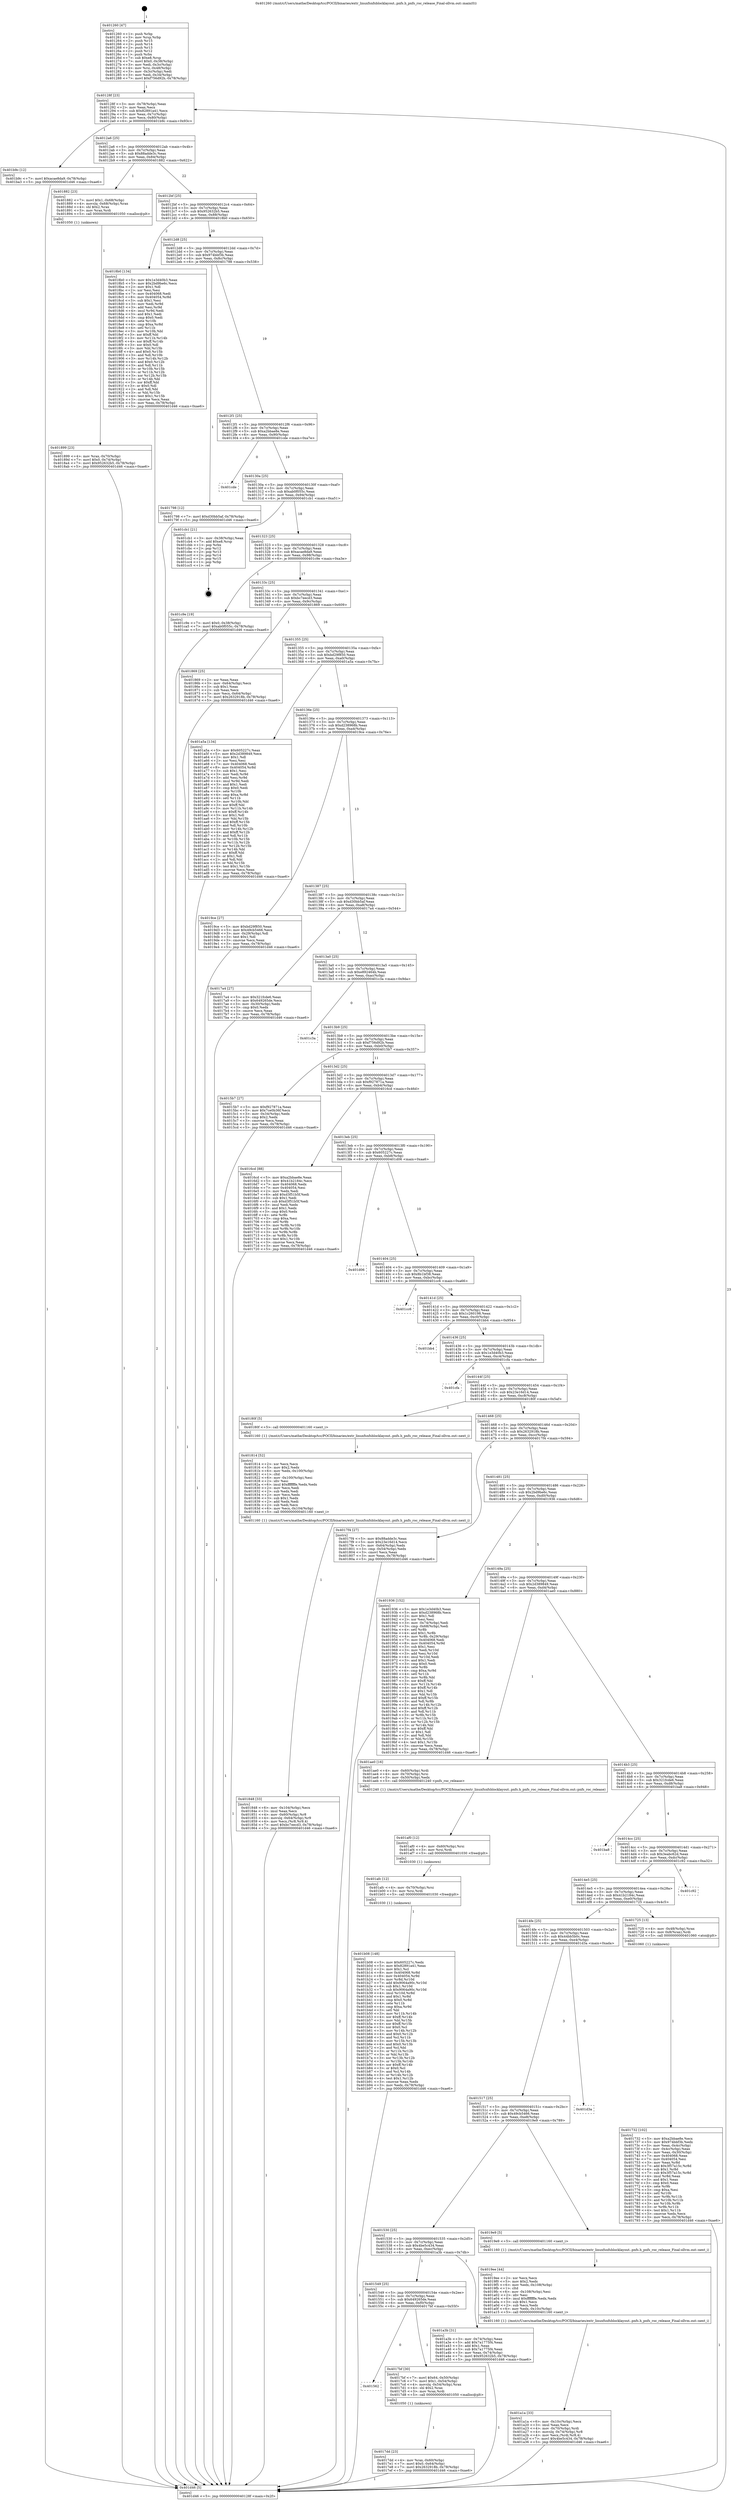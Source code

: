 digraph "0x401260" {
  label = "0x401260 (/mnt/c/Users/mathe/Desktop/tcc/POCII/binaries/extr_linuxfsnfsblocklayout..pnfs.h_pnfs_roc_release_Final-ollvm.out::main(0))"
  labelloc = "t"
  node[shape=record]

  Entry [label="",width=0.3,height=0.3,shape=circle,fillcolor=black,style=filled]
  "0x40128f" [label="{
     0x40128f [23]\l
     | [instrs]\l
     &nbsp;&nbsp;0x40128f \<+3\>: mov -0x78(%rbp),%eax\l
     &nbsp;&nbsp;0x401292 \<+2\>: mov %eax,%ecx\l
     &nbsp;&nbsp;0x401294 \<+6\>: sub $0x82891a41,%ecx\l
     &nbsp;&nbsp;0x40129a \<+3\>: mov %eax,-0x7c(%rbp)\l
     &nbsp;&nbsp;0x40129d \<+3\>: mov %ecx,-0x80(%rbp)\l
     &nbsp;&nbsp;0x4012a0 \<+6\>: je 0000000000401b9c \<main+0x93c\>\l
  }"]
  "0x401b9c" [label="{
     0x401b9c [12]\l
     | [instrs]\l
     &nbsp;&nbsp;0x401b9c \<+7\>: movl $0xacae8da9,-0x78(%rbp)\l
     &nbsp;&nbsp;0x401ba3 \<+5\>: jmp 0000000000401d46 \<main+0xae6\>\l
  }"]
  "0x4012a6" [label="{
     0x4012a6 [25]\l
     | [instrs]\l
     &nbsp;&nbsp;0x4012a6 \<+5\>: jmp 00000000004012ab \<main+0x4b\>\l
     &nbsp;&nbsp;0x4012ab \<+3\>: mov -0x7c(%rbp),%eax\l
     &nbsp;&nbsp;0x4012ae \<+5\>: sub $0x88adde3c,%eax\l
     &nbsp;&nbsp;0x4012b3 \<+6\>: mov %eax,-0x84(%rbp)\l
     &nbsp;&nbsp;0x4012b9 \<+6\>: je 0000000000401882 \<main+0x622\>\l
  }"]
  Exit [label="",width=0.3,height=0.3,shape=circle,fillcolor=black,style=filled,peripheries=2]
  "0x401882" [label="{
     0x401882 [23]\l
     | [instrs]\l
     &nbsp;&nbsp;0x401882 \<+7\>: movl $0x1,-0x68(%rbp)\l
     &nbsp;&nbsp;0x401889 \<+4\>: movslq -0x68(%rbp),%rax\l
     &nbsp;&nbsp;0x40188d \<+4\>: shl $0x2,%rax\l
     &nbsp;&nbsp;0x401891 \<+3\>: mov %rax,%rdi\l
     &nbsp;&nbsp;0x401894 \<+5\>: call 0000000000401050 \<malloc@plt\>\l
     | [calls]\l
     &nbsp;&nbsp;0x401050 \{1\} (unknown)\l
  }"]
  "0x4012bf" [label="{
     0x4012bf [25]\l
     | [instrs]\l
     &nbsp;&nbsp;0x4012bf \<+5\>: jmp 00000000004012c4 \<main+0x64\>\l
     &nbsp;&nbsp;0x4012c4 \<+3\>: mov -0x7c(%rbp),%eax\l
     &nbsp;&nbsp;0x4012c7 \<+5\>: sub $0x952632b5,%eax\l
     &nbsp;&nbsp;0x4012cc \<+6\>: mov %eax,-0x88(%rbp)\l
     &nbsp;&nbsp;0x4012d2 \<+6\>: je 00000000004018b0 \<main+0x650\>\l
  }"]
  "0x401b08" [label="{
     0x401b08 [148]\l
     | [instrs]\l
     &nbsp;&nbsp;0x401b08 \<+5\>: mov $0x605227c,%edx\l
     &nbsp;&nbsp;0x401b0d \<+5\>: mov $0x82891a41,%eax\l
     &nbsp;&nbsp;0x401b12 \<+2\>: mov $0x1,%cl\l
     &nbsp;&nbsp;0x401b14 \<+8\>: mov 0x404068,%r8d\l
     &nbsp;&nbsp;0x401b1c \<+8\>: mov 0x404054,%r9d\l
     &nbsp;&nbsp;0x401b24 \<+3\>: mov %r8d,%r10d\l
     &nbsp;&nbsp;0x401b27 \<+7\>: add $0x9064a90c,%r10d\l
     &nbsp;&nbsp;0x401b2e \<+4\>: sub $0x1,%r10d\l
     &nbsp;&nbsp;0x401b32 \<+7\>: sub $0x9064a90c,%r10d\l
     &nbsp;&nbsp;0x401b39 \<+4\>: imul %r10d,%r8d\l
     &nbsp;&nbsp;0x401b3d \<+4\>: and $0x1,%r8d\l
     &nbsp;&nbsp;0x401b41 \<+4\>: cmp $0x0,%r8d\l
     &nbsp;&nbsp;0x401b45 \<+4\>: sete %r11b\l
     &nbsp;&nbsp;0x401b49 \<+4\>: cmp $0xa,%r9d\l
     &nbsp;&nbsp;0x401b4d \<+3\>: setl %bl\l
     &nbsp;&nbsp;0x401b50 \<+3\>: mov %r11b,%r14b\l
     &nbsp;&nbsp;0x401b53 \<+4\>: xor $0xff,%r14b\l
     &nbsp;&nbsp;0x401b57 \<+3\>: mov %bl,%r15b\l
     &nbsp;&nbsp;0x401b5a \<+4\>: xor $0xff,%r15b\l
     &nbsp;&nbsp;0x401b5e \<+3\>: xor $0x0,%cl\l
     &nbsp;&nbsp;0x401b61 \<+3\>: mov %r14b,%r12b\l
     &nbsp;&nbsp;0x401b64 \<+4\>: and $0x0,%r12b\l
     &nbsp;&nbsp;0x401b68 \<+3\>: and %cl,%r11b\l
     &nbsp;&nbsp;0x401b6b \<+3\>: mov %r15b,%r13b\l
     &nbsp;&nbsp;0x401b6e \<+4\>: and $0x0,%r13b\l
     &nbsp;&nbsp;0x401b72 \<+2\>: and %cl,%bl\l
     &nbsp;&nbsp;0x401b74 \<+3\>: or %r11b,%r12b\l
     &nbsp;&nbsp;0x401b77 \<+3\>: or %bl,%r13b\l
     &nbsp;&nbsp;0x401b7a \<+3\>: xor %r13b,%r12b\l
     &nbsp;&nbsp;0x401b7d \<+3\>: or %r15b,%r14b\l
     &nbsp;&nbsp;0x401b80 \<+4\>: xor $0xff,%r14b\l
     &nbsp;&nbsp;0x401b84 \<+3\>: or $0x0,%cl\l
     &nbsp;&nbsp;0x401b87 \<+3\>: and %cl,%r14b\l
     &nbsp;&nbsp;0x401b8a \<+3\>: or %r14b,%r12b\l
     &nbsp;&nbsp;0x401b8d \<+4\>: test $0x1,%r12b\l
     &nbsp;&nbsp;0x401b91 \<+3\>: cmovne %eax,%edx\l
     &nbsp;&nbsp;0x401b94 \<+3\>: mov %edx,-0x78(%rbp)\l
     &nbsp;&nbsp;0x401b97 \<+5\>: jmp 0000000000401d46 \<main+0xae6\>\l
  }"]
  "0x4018b0" [label="{
     0x4018b0 [134]\l
     | [instrs]\l
     &nbsp;&nbsp;0x4018b0 \<+5\>: mov $0x1e3d40b3,%eax\l
     &nbsp;&nbsp;0x4018b5 \<+5\>: mov $0x2bd9be6c,%ecx\l
     &nbsp;&nbsp;0x4018ba \<+2\>: mov $0x1,%dl\l
     &nbsp;&nbsp;0x4018bc \<+2\>: xor %esi,%esi\l
     &nbsp;&nbsp;0x4018be \<+7\>: mov 0x404068,%edi\l
     &nbsp;&nbsp;0x4018c5 \<+8\>: mov 0x404054,%r8d\l
     &nbsp;&nbsp;0x4018cd \<+3\>: sub $0x1,%esi\l
     &nbsp;&nbsp;0x4018d0 \<+3\>: mov %edi,%r9d\l
     &nbsp;&nbsp;0x4018d3 \<+3\>: add %esi,%r9d\l
     &nbsp;&nbsp;0x4018d6 \<+4\>: imul %r9d,%edi\l
     &nbsp;&nbsp;0x4018da \<+3\>: and $0x1,%edi\l
     &nbsp;&nbsp;0x4018dd \<+3\>: cmp $0x0,%edi\l
     &nbsp;&nbsp;0x4018e0 \<+4\>: sete %r10b\l
     &nbsp;&nbsp;0x4018e4 \<+4\>: cmp $0xa,%r8d\l
     &nbsp;&nbsp;0x4018e8 \<+4\>: setl %r11b\l
     &nbsp;&nbsp;0x4018ec \<+3\>: mov %r10b,%bl\l
     &nbsp;&nbsp;0x4018ef \<+3\>: xor $0xff,%bl\l
     &nbsp;&nbsp;0x4018f2 \<+3\>: mov %r11b,%r14b\l
     &nbsp;&nbsp;0x4018f5 \<+4\>: xor $0xff,%r14b\l
     &nbsp;&nbsp;0x4018f9 \<+3\>: xor $0x0,%dl\l
     &nbsp;&nbsp;0x4018fc \<+3\>: mov %bl,%r15b\l
     &nbsp;&nbsp;0x4018ff \<+4\>: and $0x0,%r15b\l
     &nbsp;&nbsp;0x401903 \<+3\>: and %dl,%r10b\l
     &nbsp;&nbsp;0x401906 \<+3\>: mov %r14b,%r12b\l
     &nbsp;&nbsp;0x401909 \<+4\>: and $0x0,%r12b\l
     &nbsp;&nbsp;0x40190d \<+3\>: and %dl,%r11b\l
     &nbsp;&nbsp;0x401910 \<+3\>: or %r10b,%r15b\l
     &nbsp;&nbsp;0x401913 \<+3\>: or %r11b,%r12b\l
     &nbsp;&nbsp;0x401916 \<+3\>: xor %r12b,%r15b\l
     &nbsp;&nbsp;0x401919 \<+3\>: or %r14b,%bl\l
     &nbsp;&nbsp;0x40191c \<+3\>: xor $0xff,%bl\l
     &nbsp;&nbsp;0x40191f \<+3\>: or $0x0,%dl\l
     &nbsp;&nbsp;0x401922 \<+2\>: and %dl,%bl\l
     &nbsp;&nbsp;0x401924 \<+3\>: or %bl,%r15b\l
     &nbsp;&nbsp;0x401927 \<+4\>: test $0x1,%r15b\l
     &nbsp;&nbsp;0x40192b \<+3\>: cmovne %ecx,%eax\l
     &nbsp;&nbsp;0x40192e \<+3\>: mov %eax,-0x78(%rbp)\l
     &nbsp;&nbsp;0x401931 \<+5\>: jmp 0000000000401d46 \<main+0xae6\>\l
  }"]
  "0x4012d8" [label="{
     0x4012d8 [25]\l
     | [instrs]\l
     &nbsp;&nbsp;0x4012d8 \<+5\>: jmp 00000000004012dd \<main+0x7d\>\l
     &nbsp;&nbsp;0x4012dd \<+3\>: mov -0x7c(%rbp),%eax\l
     &nbsp;&nbsp;0x4012e0 \<+5\>: sub $0x974bbf3b,%eax\l
     &nbsp;&nbsp;0x4012e5 \<+6\>: mov %eax,-0x8c(%rbp)\l
     &nbsp;&nbsp;0x4012eb \<+6\>: je 0000000000401798 \<main+0x538\>\l
  }"]
  "0x401afc" [label="{
     0x401afc [12]\l
     | [instrs]\l
     &nbsp;&nbsp;0x401afc \<+4\>: mov -0x70(%rbp),%rsi\l
     &nbsp;&nbsp;0x401b00 \<+3\>: mov %rsi,%rdi\l
     &nbsp;&nbsp;0x401b03 \<+5\>: call 0000000000401030 \<free@plt\>\l
     | [calls]\l
     &nbsp;&nbsp;0x401030 \{1\} (unknown)\l
  }"]
  "0x401798" [label="{
     0x401798 [12]\l
     | [instrs]\l
     &nbsp;&nbsp;0x401798 \<+7\>: movl $0xd30bb5af,-0x78(%rbp)\l
     &nbsp;&nbsp;0x40179f \<+5\>: jmp 0000000000401d46 \<main+0xae6\>\l
  }"]
  "0x4012f1" [label="{
     0x4012f1 [25]\l
     | [instrs]\l
     &nbsp;&nbsp;0x4012f1 \<+5\>: jmp 00000000004012f6 \<main+0x96\>\l
     &nbsp;&nbsp;0x4012f6 \<+3\>: mov -0x7c(%rbp),%eax\l
     &nbsp;&nbsp;0x4012f9 \<+5\>: sub $0xa2bbae8e,%eax\l
     &nbsp;&nbsp;0x4012fe \<+6\>: mov %eax,-0x90(%rbp)\l
     &nbsp;&nbsp;0x401304 \<+6\>: je 0000000000401cde \<main+0xa7e\>\l
  }"]
  "0x401af0" [label="{
     0x401af0 [12]\l
     | [instrs]\l
     &nbsp;&nbsp;0x401af0 \<+4\>: mov -0x60(%rbp),%rsi\l
     &nbsp;&nbsp;0x401af4 \<+3\>: mov %rsi,%rdi\l
     &nbsp;&nbsp;0x401af7 \<+5\>: call 0000000000401030 \<free@plt\>\l
     | [calls]\l
     &nbsp;&nbsp;0x401030 \{1\} (unknown)\l
  }"]
  "0x401cde" [label="{
     0x401cde\l
  }", style=dashed]
  "0x40130a" [label="{
     0x40130a [25]\l
     | [instrs]\l
     &nbsp;&nbsp;0x40130a \<+5\>: jmp 000000000040130f \<main+0xaf\>\l
     &nbsp;&nbsp;0x40130f \<+3\>: mov -0x7c(%rbp),%eax\l
     &nbsp;&nbsp;0x401312 \<+5\>: sub $0xab0f055c,%eax\l
     &nbsp;&nbsp;0x401317 \<+6\>: mov %eax,-0x94(%rbp)\l
     &nbsp;&nbsp;0x40131d \<+6\>: je 0000000000401cb1 \<main+0xa51\>\l
  }"]
  "0x401a1a" [label="{
     0x401a1a [33]\l
     | [instrs]\l
     &nbsp;&nbsp;0x401a1a \<+6\>: mov -0x10c(%rbp),%ecx\l
     &nbsp;&nbsp;0x401a20 \<+3\>: imul %eax,%ecx\l
     &nbsp;&nbsp;0x401a23 \<+4\>: mov -0x70(%rbp),%rdi\l
     &nbsp;&nbsp;0x401a27 \<+4\>: movslq -0x74(%rbp),%r8\l
     &nbsp;&nbsp;0x401a2b \<+4\>: mov %ecx,(%rdi,%r8,4)\l
     &nbsp;&nbsp;0x401a2f \<+7\>: movl $0x4be5c434,-0x78(%rbp)\l
     &nbsp;&nbsp;0x401a36 \<+5\>: jmp 0000000000401d46 \<main+0xae6\>\l
  }"]
  "0x401cb1" [label="{
     0x401cb1 [21]\l
     | [instrs]\l
     &nbsp;&nbsp;0x401cb1 \<+3\>: mov -0x38(%rbp),%eax\l
     &nbsp;&nbsp;0x401cb4 \<+7\>: add $0xe8,%rsp\l
     &nbsp;&nbsp;0x401cbb \<+1\>: pop %rbx\l
     &nbsp;&nbsp;0x401cbc \<+2\>: pop %r12\l
     &nbsp;&nbsp;0x401cbe \<+2\>: pop %r13\l
     &nbsp;&nbsp;0x401cc0 \<+2\>: pop %r14\l
     &nbsp;&nbsp;0x401cc2 \<+2\>: pop %r15\l
     &nbsp;&nbsp;0x401cc4 \<+1\>: pop %rbp\l
     &nbsp;&nbsp;0x401cc5 \<+1\>: ret\l
  }"]
  "0x401323" [label="{
     0x401323 [25]\l
     | [instrs]\l
     &nbsp;&nbsp;0x401323 \<+5\>: jmp 0000000000401328 \<main+0xc8\>\l
     &nbsp;&nbsp;0x401328 \<+3\>: mov -0x7c(%rbp),%eax\l
     &nbsp;&nbsp;0x40132b \<+5\>: sub $0xacae8da9,%eax\l
     &nbsp;&nbsp;0x401330 \<+6\>: mov %eax,-0x98(%rbp)\l
     &nbsp;&nbsp;0x401336 \<+6\>: je 0000000000401c9e \<main+0xa3e\>\l
  }"]
  "0x4019ee" [label="{
     0x4019ee [44]\l
     | [instrs]\l
     &nbsp;&nbsp;0x4019ee \<+2\>: xor %ecx,%ecx\l
     &nbsp;&nbsp;0x4019f0 \<+5\>: mov $0x2,%edx\l
     &nbsp;&nbsp;0x4019f5 \<+6\>: mov %edx,-0x108(%rbp)\l
     &nbsp;&nbsp;0x4019fb \<+1\>: cltd\l
     &nbsp;&nbsp;0x4019fc \<+6\>: mov -0x108(%rbp),%esi\l
     &nbsp;&nbsp;0x401a02 \<+2\>: idiv %esi\l
     &nbsp;&nbsp;0x401a04 \<+6\>: imul $0xfffffffe,%edx,%edx\l
     &nbsp;&nbsp;0x401a0a \<+3\>: sub $0x1,%ecx\l
     &nbsp;&nbsp;0x401a0d \<+2\>: sub %ecx,%edx\l
     &nbsp;&nbsp;0x401a0f \<+6\>: mov %edx,-0x10c(%rbp)\l
     &nbsp;&nbsp;0x401a15 \<+5\>: call 0000000000401160 \<next_i\>\l
     | [calls]\l
     &nbsp;&nbsp;0x401160 \{1\} (/mnt/c/Users/mathe/Desktop/tcc/POCII/binaries/extr_linuxfsnfsblocklayout..pnfs.h_pnfs_roc_release_Final-ollvm.out::next_i)\l
  }"]
  "0x401c9e" [label="{
     0x401c9e [19]\l
     | [instrs]\l
     &nbsp;&nbsp;0x401c9e \<+7\>: movl $0x0,-0x38(%rbp)\l
     &nbsp;&nbsp;0x401ca5 \<+7\>: movl $0xab0f055c,-0x78(%rbp)\l
     &nbsp;&nbsp;0x401cac \<+5\>: jmp 0000000000401d46 \<main+0xae6\>\l
  }"]
  "0x40133c" [label="{
     0x40133c [25]\l
     | [instrs]\l
     &nbsp;&nbsp;0x40133c \<+5\>: jmp 0000000000401341 \<main+0xe1\>\l
     &nbsp;&nbsp;0x401341 \<+3\>: mov -0x7c(%rbp),%eax\l
     &nbsp;&nbsp;0x401344 \<+5\>: sub $0xbc7eecd3,%eax\l
     &nbsp;&nbsp;0x401349 \<+6\>: mov %eax,-0x9c(%rbp)\l
     &nbsp;&nbsp;0x40134f \<+6\>: je 0000000000401869 \<main+0x609\>\l
  }"]
  "0x401899" [label="{
     0x401899 [23]\l
     | [instrs]\l
     &nbsp;&nbsp;0x401899 \<+4\>: mov %rax,-0x70(%rbp)\l
     &nbsp;&nbsp;0x40189d \<+7\>: movl $0x0,-0x74(%rbp)\l
     &nbsp;&nbsp;0x4018a4 \<+7\>: movl $0x952632b5,-0x78(%rbp)\l
     &nbsp;&nbsp;0x4018ab \<+5\>: jmp 0000000000401d46 \<main+0xae6\>\l
  }"]
  "0x401869" [label="{
     0x401869 [25]\l
     | [instrs]\l
     &nbsp;&nbsp;0x401869 \<+2\>: xor %eax,%eax\l
     &nbsp;&nbsp;0x40186b \<+3\>: mov -0x64(%rbp),%ecx\l
     &nbsp;&nbsp;0x40186e \<+3\>: sub $0x1,%eax\l
     &nbsp;&nbsp;0x401871 \<+2\>: sub %eax,%ecx\l
     &nbsp;&nbsp;0x401873 \<+3\>: mov %ecx,-0x64(%rbp)\l
     &nbsp;&nbsp;0x401876 \<+7\>: movl $0x2632918b,-0x78(%rbp)\l
     &nbsp;&nbsp;0x40187d \<+5\>: jmp 0000000000401d46 \<main+0xae6\>\l
  }"]
  "0x401355" [label="{
     0x401355 [25]\l
     | [instrs]\l
     &nbsp;&nbsp;0x401355 \<+5\>: jmp 000000000040135a \<main+0xfa\>\l
     &nbsp;&nbsp;0x40135a \<+3\>: mov -0x7c(%rbp),%eax\l
     &nbsp;&nbsp;0x40135d \<+5\>: sub $0xbd29f850,%eax\l
     &nbsp;&nbsp;0x401362 \<+6\>: mov %eax,-0xa0(%rbp)\l
     &nbsp;&nbsp;0x401368 \<+6\>: je 0000000000401a5a \<main+0x7fa\>\l
  }"]
  "0x401848" [label="{
     0x401848 [33]\l
     | [instrs]\l
     &nbsp;&nbsp;0x401848 \<+6\>: mov -0x104(%rbp),%ecx\l
     &nbsp;&nbsp;0x40184e \<+3\>: imul %eax,%ecx\l
     &nbsp;&nbsp;0x401851 \<+4\>: mov -0x60(%rbp),%r8\l
     &nbsp;&nbsp;0x401855 \<+4\>: movslq -0x64(%rbp),%r9\l
     &nbsp;&nbsp;0x401859 \<+4\>: mov %ecx,(%r8,%r9,4)\l
     &nbsp;&nbsp;0x40185d \<+7\>: movl $0xbc7eecd3,-0x78(%rbp)\l
     &nbsp;&nbsp;0x401864 \<+5\>: jmp 0000000000401d46 \<main+0xae6\>\l
  }"]
  "0x401a5a" [label="{
     0x401a5a [134]\l
     | [instrs]\l
     &nbsp;&nbsp;0x401a5a \<+5\>: mov $0x605227c,%eax\l
     &nbsp;&nbsp;0x401a5f \<+5\>: mov $0x2d389849,%ecx\l
     &nbsp;&nbsp;0x401a64 \<+2\>: mov $0x1,%dl\l
     &nbsp;&nbsp;0x401a66 \<+2\>: xor %esi,%esi\l
     &nbsp;&nbsp;0x401a68 \<+7\>: mov 0x404068,%edi\l
     &nbsp;&nbsp;0x401a6f \<+8\>: mov 0x404054,%r8d\l
     &nbsp;&nbsp;0x401a77 \<+3\>: sub $0x1,%esi\l
     &nbsp;&nbsp;0x401a7a \<+3\>: mov %edi,%r9d\l
     &nbsp;&nbsp;0x401a7d \<+3\>: add %esi,%r9d\l
     &nbsp;&nbsp;0x401a80 \<+4\>: imul %r9d,%edi\l
     &nbsp;&nbsp;0x401a84 \<+3\>: and $0x1,%edi\l
     &nbsp;&nbsp;0x401a87 \<+3\>: cmp $0x0,%edi\l
     &nbsp;&nbsp;0x401a8a \<+4\>: sete %r10b\l
     &nbsp;&nbsp;0x401a8e \<+4\>: cmp $0xa,%r8d\l
     &nbsp;&nbsp;0x401a92 \<+4\>: setl %r11b\l
     &nbsp;&nbsp;0x401a96 \<+3\>: mov %r10b,%bl\l
     &nbsp;&nbsp;0x401a99 \<+3\>: xor $0xff,%bl\l
     &nbsp;&nbsp;0x401a9c \<+3\>: mov %r11b,%r14b\l
     &nbsp;&nbsp;0x401a9f \<+4\>: xor $0xff,%r14b\l
     &nbsp;&nbsp;0x401aa3 \<+3\>: xor $0x1,%dl\l
     &nbsp;&nbsp;0x401aa6 \<+3\>: mov %bl,%r15b\l
     &nbsp;&nbsp;0x401aa9 \<+4\>: and $0xff,%r15b\l
     &nbsp;&nbsp;0x401aad \<+3\>: and %dl,%r10b\l
     &nbsp;&nbsp;0x401ab0 \<+3\>: mov %r14b,%r12b\l
     &nbsp;&nbsp;0x401ab3 \<+4\>: and $0xff,%r12b\l
     &nbsp;&nbsp;0x401ab7 \<+3\>: and %dl,%r11b\l
     &nbsp;&nbsp;0x401aba \<+3\>: or %r10b,%r15b\l
     &nbsp;&nbsp;0x401abd \<+3\>: or %r11b,%r12b\l
     &nbsp;&nbsp;0x401ac0 \<+3\>: xor %r12b,%r15b\l
     &nbsp;&nbsp;0x401ac3 \<+3\>: or %r14b,%bl\l
     &nbsp;&nbsp;0x401ac6 \<+3\>: xor $0xff,%bl\l
     &nbsp;&nbsp;0x401ac9 \<+3\>: or $0x1,%dl\l
     &nbsp;&nbsp;0x401acc \<+2\>: and %dl,%bl\l
     &nbsp;&nbsp;0x401ace \<+3\>: or %bl,%r15b\l
     &nbsp;&nbsp;0x401ad1 \<+4\>: test $0x1,%r15b\l
     &nbsp;&nbsp;0x401ad5 \<+3\>: cmovne %ecx,%eax\l
     &nbsp;&nbsp;0x401ad8 \<+3\>: mov %eax,-0x78(%rbp)\l
     &nbsp;&nbsp;0x401adb \<+5\>: jmp 0000000000401d46 \<main+0xae6\>\l
  }"]
  "0x40136e" [label="{
     0x40136e [25]\l
     | [instrs]\l
     &nbsp;&nbsp;0x40136e \<+5\>: jmp 0000000000401373 \<main+0x113\>\l
     &nbsp;&nbsp;0x401373 \<+3\>: mov -0x7c(%rbp),%eax\l
     &nbsp;&nbsp;0x401376 \<+5\>: sub $0xd238968b,%eax\l
     &nbsp;&nbsp;0x40137b \<+6\>: mov %eax,-0xa4(%rbp)\l
     &nbsp;&nbsp;0x401381 \<+6\>: je 00000000004019ce \<main+0x76e\>\l
  }"]
  "0x401814" [label="{
     0x401814 [52]\l
     | [instrs]\l
     &nbsp;&nbsp;0x401814 \<+2\>: xor %ecx,%ecx\l
     &nbsp;&nbsp;0x401816 \<+5\>: mov $0x2,%edx\l
     &nbsp;&nbsp;0x40181b \<+6\>: mov %edx,-0x100(%rbp)\l
     &nbsp;&nbsp;0x401821 \<+1\>: cltd\l
     &nbsp;&nbsp;0x401822 \<+6\>: mov -0x100(%rbp),%esi\l
     &nbsp;&nbsp;0x401828 \<+2\>: idiv %esi\l
     &nbsp;&nbsp;0x40182a \<+6\>: imul $0xfffffffe,%edx,%edx\l
     &nbsp;&nbsp;0x401830 \<+2\>: mov %ecx,%edi\l
     &nbsp;&nbsp;0x401832 \<+2\>: sub %edx,%edi\l
     &nbsp;&nbsp;0x401834 \<+2\>: mov %ecx,%edx\l
     &nbsp;&nbsp;0x401836 \<+3\>: sub $0x1,%edx\l
     &nbsp;&nbsp;0x401839 \<+2\>: add %edx,%edi\l
     &nbsp;&nbsp;0x40183b \<+2\>: sub %edi,%ecx\l
     &nbsp;&nbsp;0x40183d \<+6\>: mov %ecx,-0x104(%rbp)\l
     &nbsp;&nbsp;0x401843 \<+5\>: call 0000000000401160 \<next_i\>\l
     | [calls]\l
     &nbsp;&nbsp;0x401160 \{1\} (/mnt/c/Users/mathe/Desktop/tcc/POCII/binaries/extr_linuxfsnfsblocklayout..pnfs.h_pnfs_roc_release_Final-ollvm.out::next_i)\l
  }"]
  "0x4019ce" [label="{
     0x4019ce [27]\l
     | [instrs]\l
     &nbsp;&nbsp;0x4019ce \<+5\>: mov $0xbd29f850,%eax\l
     &nbsp;&nbsp;0x4019d3 \<+5\>: mov $0x49cb5466,%ecx\l
     &nbsp;&nbsp;0x4019d8 \<+3\>: mov -0x29(%rbp),%dl\l
     &nbsp;&nbsp;0x4019db \<+3\>: test $0x1,%dl\l
     &nbsp;&nbsp;0x4019de \<+3\>: cmovne %ecx,%eax\l
     &nbsp;&nbsp;0x4019e1 \<+3\>: mov %eax,-0x78(%rbp)\l
     &nbsp;&nbsp;0x4019e4 \<+5\>: jmp 0000000000401d46 \<main+0xae6\>\l
  }"]
  "0x401387" [label="{
     0x401387 [25]\l
     | [instrs]\l
     &nbsp;&nbsp;0x401387 \<+5\>: jmp 000000000040138c \<main+0x12c\>\l
     &nbsp;&nbsp;0x40138c \<+3\>: mov -0x7c(%rbp),%eax\l
     &nbsp;&nbsp;0x40138f \<+5\>: sub $0xd30bb5af,%eax\l
     &nbsp;&nbsp;0x401394 \<+6\>: mov %eax,-0xa8(%rbp)\l
     &nbsp;&nbsp;0x40139a \<+6\>: je 00000000004017a4 \<main+0x544\>\l
  }"]
  "0x4017dd" [label="{
     0x4017dd [23]\l
     | [instrs]\l
     &nbsp;&nbsp;0x4017dd \<+4\>: mov %rax,-0x60(%rbp)\l
     &nbsp;&nbsp;0x4017e1 \<+7\>: movl $0x0,-0x64(%rbp)\l
     &nbsp;&nbsp;0x4017e8 \<+7\>: movl $0x2632918b,-0x78(%rbp)\l
     &nbsp;&nbsp;0x4017ef \<+5\>: jmp 0000000000401d46 \<main+0xae6\>\l
  }"]
  "0x4017a4" [label="{
     0x4017a4 [27]\l
     | [instrs]\l
     &nbsp;&nbsp;0x4017a4 \<+5\>: mov $0x321fcde6,%eax\l
     &nbsp;&nbsp;0x4017a9 \<+5\>: mov $0x649265de,%ecx\l
     &nbsp;&nbsp;0x4017ae \<+3\>: mov -0x30(%rbp),%edx\l
     &nbsp;&nbsp;0x4017b1 \<+3\>: cmp $0x0,%edx\l
     &nbsp;&nbsp;0x4017b4 \<+3\>: cmove %ecx,%eax\l
     &nbsp;&nbsp;0x4017b7 \<+3\>: mov %eax,-0x78(%rbp)\l
     &nbsp;&nbsp;0x4017ba \<+5\>: jmp 0000000000401d46 \<main+0xae6\>\l
  }"]
  "0x4013a0" [label="{
     0x4013a0 [25]\l
     | [instrs]\l
     &nbsp;&nbsp;0x4013a0 \<+5\>: jmp 00000000004013a5 \<main+0x145\>\l
     &nbsp;&nbsp;0x4013a5 \<+3\>: mov -0x7c(%rbp),%eax\l
     &nbsp;&nbsp;0x4013a8 \<+5\>: sub $0xe892464b,%eax\l
     &nbsp;&nbsp;0x4013ad \<+6\>: mov %eax,-0xac(%rbp)\l
     &nbsp;&nbsp;0x4013b3 \<+6\>: je 0000000000401c3a \<main+0x9da\>\l
  }"]
  "0x401562" [label="{
     0x401562\l
  }", style=dashed]
  "0x401c3a" [label="{
     0x401c3a\l
  }", style=dashed]
  "0x4013b9" [label="{
     0x4013b9 [25]\l
     | [instrs]\l
     &nbsp;&nbsp;0x4013b9 \<+5\>: jmp 00000000004013be \<main+0x15e\>\l
     &nbsp;&nbsp;0x4013be \<+3\>: mov -0x7c(%rbp),%eax\l
     &nbsp;&nbsp;0x4013c1 \<+5\>: sub $0xf756d92b,%eax\l
     &nbsp;&nbsp;0x4013c6 \<+6\>: mov %eax,-0xb0(%rbp)\l
     &nbsp;&nbsp;0x4013cc \<+6\>: je 00000000004015b7 \<main+0x357\>\l
  }"]
  "0x4017bf" [label="{
     0x4017bf [30]\l
     | [instrs]\l
     &nbsp;&nbsp;0x4017bf \<+7\>: movl $0x64,-0x50(%rbp)\l
     &nbsp;&nbsp;0x4017c6 \<+7\>: movl $0x1,-0x54(%rbp)\l
     &nbsp;&nbsp;0x4017cd \<+4\>: movslq -0x54(%rbp),%rax\l
     &nbsp;&nbsp;0x4017d1 \<+4\>: shl $0x2,%rax\l
     &nbsp;&nbsp;0x4017d5 \<+3\>: mov %rax,%rdi\l
     &nbsp;&nbsp;0x4017d8 \<+5\>: call 0000000000401050 \<malloc@plt\>\l
     | [calls]\l
     &nbsp;&nbsp;0x401050 \{1\} (unknown)\l
  }"]
  "0x4015b7" [label="{
     0x4015b7 [27]\l
     | [instrs]\l
     &nbsp;&nbsp;0x4015b7 \<+5\>: mov $0xf927871a,%eax\l
     &nbsp;&nbsp;0x4015bc \<+5\>: mov $0x7ce0b36f,%ecx\l
     &nbsp;&nbsp;0x4015c1 \<+3\>: mov -0x34(%rbp),%edx\l
     &nbsp;&nbsp;0x4015c4 \<+3\>: cmp $0x2,%edx\l
     &nbsp;&nbsp;0x4015c7 \<+3\>: cmovne %ecx,%eax\l
     &nbsp;&nbsp;0x4015ca \<+3\>: mov %eax,-0x78(%rbp)\l
     &nbsp;&nbsp;0x4015cd \<+5\>: jmp 0000000000401d46 \<main+0xae6\>\l
  }"]
  "0x4013d2" [label="{
     0x4013d2 [25]\l
     | [instrs]\l
     &nbsp;&nbsp;0x4013d2 \<+5\>: jmp 00000000004013d7 \<main+0x177\>\l
     &nbsp;&nbsp;0x4013d7 \<+3\>: mov -0x7c(%rbp),%eax\l
     &nbsp;&nbsp;0x4013da \<+5\>: sub $0xf927871a,%eax\l
     &nbsp;&nbsp;0x4013df \<+6\>: mov %eax,-0xb4(%rbp)\l
     &nbsp;&nbsp;0x4013e5 \<+6\>: je 00000000004016cd \<main+0x46d\>\l
  }"]
  "0x401d46" [label="{
     0x401d46 [5]\l
     | [instrs]\l
     &nbsp;&nbsp;0x401d46 \<+5\>: jmp 000000000040128f \<main+0x2f\>\l
  }"]
  "0x401260" [label="{
     0x401260 [47]\l
     | [instrs]\l
     &nbsp;&nbsp;0x401260 \<+1\>: push %rbp\l
     &nbsp;&nbsp;0x401261 \<+3\>: mov %rsp,%rbp\l
     &nbsp;&nbsp;0x401264 \<+2\>: push %r15\l
     &nbsp;&nbsp;0x401266 \<+2\>: push %r14\l
     &nbsp;&nbsp;0x401268 \<+2\>: push %r13\l
     &nbsp;&nbsp;0x40126a \<+2\>: push %r12\l
     &nbsp;&nbsp;0x40126c \<+1\>: push %rbx\l
     &nbsp;&nbsp;0x40126d \<+7\>: sub $0xe8,%rsp\l
     &nbsp;&nbsp;0x401274 \<+7\>: movl $0x0,-0x38(%rbp)\l
     &nbsp;&nbsp;0x40127b \<+3\>: mov %edi,-0x3c(%rbp)\l
     &nbsp;&nbsp;0x40127e \<+4\>: mov %rsi,-0x48(%rbp)\l
     &nbsp;&nbsp;0x401282 \<+3\>: mov -0x3c(%rbp),%edi\l
     &nbsp;&nbsp;0x401285 \<+3\>: mov %edi,-0x34(%rbp)\l
     &nbsp;&nbsp;0x401288 \<+7\>: movl $0xf756d92b,-0x78(%rbp)\l
  }"]
  "0x401549" [label="{
     0x401549 [25]\l
     | [instrs]\l
     &nbsp;&nbsp;0x401549 \<+5\>: jmp 000000000040154e \<main+0x2ee\>\l
     &nbsp;&nbsp;0x40154e \<+3\>: mov -0x7c(%rbp),%eax\l
     &nbsp;&nbsp;0x401551 \<+5\>: sub $0x649265de,%eax\l
     &nbsp;&nbsp;0x401556 \<+6\>: mov %eax,-0xf0(%rbp)\l
     &nbsp;&nbsp;0x40155c \<+6\>: je 00000000004017bf \<main+0x55f\>\l
  }"]
  "0x4016cd" [label="{
     0x4016cd [88]\l
     | [instrs]\l
     &nbsp;&nbsp;0x4016cd \<+5\>: mov $0xa2bbae8e,%eax\l
     &nbsp;&nbsp;0x4016d2 \<+5\>: mov $0x41b2184c,%ecx\l
     &nbsp;&nbsp;0x4016d7 \<+7\>: mov 0x404068,%edx\l
     &nbsp;&nbsp;0x4016de \<+7\>: mov 0x404054,%esi\l
     &nbsp;&nbsp;0x4016e5 \<+2\>: mov %edx,%edi\l
     &nbsp;&nbsp;0x4016e7 \<+6\>: add $0xd3f51b5f,%edi\l
     &nbsp;&nbsp;0x4016ed \<+3\>: sub $0x1,%edi\l
     &nbsp;&nbsp;0x4016f0 \<+6\>: sub $0xd3f51b5f,%edi\l
     &nbsp;&nbsp;0x4016f6 \<+3\>: imul %edi,%edx\l
     &nbsp;&nbsp;0x4016f9 \<+3\>: and $0x1,%edx\l
     &nbsp;&nbsp;0x4016fc \<+3\>: cmp $0x0,%edx\l
     &nbsp;&nbsp;0x4016ff \<+4\>: sete %r8b\l
     &nbsp;&nbsp;0x401703 \<+3\>: cmp $0xa,%esi\l
     &nbsp;&nbsp;0x401706 \<+4\>: setl %r9b\l
     &nbsp;&nbsp;0x40170a \<+3\>: mov %r8b,%r10b\l
     &nbsp;&nbsp;0x40170d \<+3\>: and %r9b,%r10b\l
     &nbsp;&nbsp;0x401710 \<+3\>: xor %r9b,%r8b\l
     &nbsp;&nbsp;0x401713 \<+3\>: or %r8b,%r10b\l
     &nbsp;&nbsp;0x401716 \<+4\>: test $0x1,%r10b\l
     &nbsp;&nbsp;0x40171a \<+3\>: cmovne %ecx,%eax\l
     &nbsp;&nbsp;0x40171d \<+3\>: mov %eax,-0x78(%rbp)\l
     &nbsp;&nbsp;0x401720 \<+5\>: jmp 0000000000401d46 \<main+0xae6\>\l
  }"]
  "0x4013eb" [label="{
     0x4013eb [25]\l
     | [instrs]\l
     &nbsp;&nbsp;0x4013eb \<+5\>: jmp 00000000004013f0 \<main+0x190\>\l
     &nbsp;&nbsp;0x4013f0 \<+3\>: mov -0x7c(%rbp),%eax\l
     &nbsp;&nbsp;0x4013f3 \<+5\>: sub $0x605227c,%eax\l
     &nbsp;&nbsp;0x4013f8 \<+6\>: mov %eax,-0xb8(%rbp)\l
     &nbsp;&nbsp;0x4013fe \<+6\>: je 0000000000401d06 \<main+0xaa6\>\l
  }"]
  "0x401a3b" [label="{
     0x401a3b [31]\l
     | [instrs]\l
     &nbsp;&nbsp;0x401a3b \<+3\>: mov -0x74(%rbp),%eax\l
     &nbsp;&nbsp;0x401a3e \<+5\>: add $0x7a1775f4,%eax\l
     &nbsp;&nbsp;0x401a43 \<+3\>: add $0x1,%eax\l
     &nbsp;&nbsp;0x401a46 \<+5\>: sub $0x7a1775f4,%eax\l
     &nbsp;&nbsp;0x401a4b \<+3\>: mov %eax,-0x74(%rbp)\l
     &nbsp;&nbsp;0x401a4e \<+7\>: movl $0x952632b5,-0x78(%rbp)\l
     &nbsp;&nbsp;0x401a55 \<+5\>: jmp 0000000000401d46 \<main+0xae6\>\l
  }"]
  "0x401d06" [label="{
     0x401d06\l
  }", style=dashed]
  "0x401404" [label="{
     0x401404 [25]\l
     | [instrs]\l
     &nbsp;&nbsp;0x401404 \<+5\>: jmp 0000000000401409 \<main+0x1a9\>\l
     &nbsp;&nbsp;0x401409 \<+3\>: mov -0x7c(%rbp),%eax\l
     &nbsp;&nbsp;0x40140c \<+5\>: sub $0x8b1bf38,%eax\l
     &nbsp;&nbsp;0x401411 \<+6\>: mov %eax,-0xbc(%rbp)\l
     &nbsp;&nbsp;0x401417 \<+6\>: je 0000000000401cc6 \<main+0xa66\>\l
  }"]
  "0x401530" [label="{
     0x401530 [25]\l
     | [instrs]\l
     &nbsp;&nbsp;0x401530 \<+5\>: jmp 0000000000401535 \<main+0x2d5\>\l
     &nbsp;&nbsp;0x401535 \<+3\>: mov -0x7c(%rbp),%eax\l
     &nbsp;&nbsp;0x401538 \<+5\>: sub $0x4be5c434,%eax\l
     &nbsp;&nbsp;0x40153d \<+6\>: mov %eax,-0xec(%rbp)\l
     &nbsp;&nbsp;0x401543 \<+6\>: je 0000000000401a3b \<main+0x7db\>\l
  }"]
  "0x401cc6" [label="{
     0x401cc6\l
  }", style=dashed]
  "0x40141d" [label="{
     0x40141d [25]\l
     | [instrs]\l
     &nbsp;&nbsp;0x40141d \<+5\>: jmp 0000000000401422 \<main+0x1c2\>\l
     &nbsp;&nbsp;0x401422 \<+3\>: mov -0x7c(%rbp),%eax\l
     &nbsp;&nbsp;0x401425 \<+5\>: sub $0x1c260198,%eax\l
     &nbsp;&nbsp;0x40142a \<+6\>: mov %eax,-0xc0(%rbp)\l
     &nbsp;&nbsp;0x401430 \<+6\>: je 0000000000401bb4 \<main+0x954\>\l
  }"]
  "0x4019e9" [label="{
     0x4019e9 [5]\l
     | [instrs]\l
     &nbsp;&nbsp;0x4019e9 \<+5\>: call 0000000000401160 \<next_i\>\l
     | [calls]\l
     &nbsp;&nbsp;0x401160 \{1\} (/mnt/c/Users/mathe/Desktop/tcc/POCII/binaries/extr_linuxfsnfsblocklayout..pnfs.h_pnfs_roc_release_Final-ollvm.out::next_i)\l
  }"]
  "0x401bb4" [label="{
     0x401bb4\l
  }", style=dashed]
  "0x401436" [label="{
     0x401436 [25]\l
     | [instrs]\l
     &nbsp;&nbsp;0x401436 \<+5\>: jmp 000000000040143b \<main+0x1db\>\l
     &nbsp;&nbsp;0x40143b \<+3\>: mov -0x7c(%rbp),%eax\l
     &nbsp;&nbsp;0x40143e \<+5\>: sub $0x1e3d40b3,%eax\l
     &nbsp;&nbsp;0x401443 \<+6\>: mov %eax,-0xc4(%rbp)\l
     &nbsp;&nbsp;0x401449 \<+6\>: je 0000000000401cfa \<main+0xa9a\>\l
  }"]
  "0x401517" [label="{
     0x401517 [25]\l
     | [instrs]\l
     &nbsp;&nbsp;0x401517 \<+5\>: jmp 000000000040151c \<main+0x2bc\>\l
     &nbsp;&nbsp;0x40151c \<+3\>: mov -0x7c(%rbp),%eax\l
     &nbsp;&nbsp;0x40151f \<+5\>: sub $0x49cb5466,%eax\l
     &nbsp;&nbsp;0x401524 \<+6\>: mov %eax,-0xe8(%rbp)\l
     &nbsp;&nbsp;0x40152a \<+6\>: je 00000000004019e9 \<main+0x789\>\l
  }"]
  "0x401cfa" [label="{
     0x401cfa\l
  }", style=dashed]
  "0x40144f" [label="{
     0x40144f [25]\l
     | [instrs]\l
     &nbsp;&nbsp;0x40144f \<+5\>: jmp 0000000000401454 \<main+0x1f4\>\l
     &nbsp;&nbsp;0x401454 \<+3\>: mov -0x7c(%rbp),%eax\l
     &nbsp;&nbsp;0x401457 \<+5\>: sub $0x23e16d14,%eax\l
     &nbsp;&nbsp;0x40145c \<+6\>: mov %eax,-0xc8(%rbp)\l
     &nbsp;&nbsp;0x401462 \<+6\>: je 000000000040180f \<main+0x5af\>\l
  }"]
  "0x401d3a" [label="{
     0x401d3a\l
  }", style=dashed]
  "0x40180f" [label="{
     0x40180f [5]\l
     | [instrs]\l
     &nbsp;&nbsp;0x40180f \<+5\>: call 0000000000401160 \<next_i\>\l
     | [calls]\l
     &nbsp;&nbsp;0x401160 \{1\} (/mnt/c/Users/mathe/Desktop/tcc/POCII/binaries/extr_linuxfsnfsblocklayout..pnfs.h_pnfs_roc_release_Final-ollvm.out::next_i)\l
  }"]
  "0x401468" [label="{
     0x401468 [25]\l
     | [instrs]\l
     &nbsp;&nbsp;0x401468 \<+5\>: jmp 000000000040146d \<main+0x20d\>\l
     &nbsp;&nbsp;0x40146d \<+3\>: mov -0x7c(%rbp),%eax\l
     &nbsp;&nbsp;0x401470 \<+5\>: sub $0x2632918b,%eax\l
     &nbsp;&nbsp;0x401475 \<+6\>: mov %eax,-0xcc(%rbp)\l
     &nbsp;&nbsp;0x40147b \<+6\>: je 00000000004017f4 \<main+0x594\>\l
  }"]
  "0x401732" [label="{
     0x401732 [102]\l
     | [instrs]\l
     &nbsp;&nbsp;0x401732 \<+5\>: mov $0xa2bbae8e,%ecx\l
     &nbsp;&nbsp;0x401737 \<+5\>: mov $0x974bbf3b,%edx\l
     &nbsp;&nbsp;0x40173c \<+3\>: mov %eax,-0x4c(%rbp)\l
     &nbsp;&nbsp;0x40173f \<+3\>: mov -0x4c(%rbp),%eax\l
     &nbsp;&nbsp;0x401742 \<+3\>: mov %eax,-0x30(%rbp)\l
     &nbsp;&nbsp;0x401745 \<+7\>: mov 0x404068,%eax\l
     &nbsp;&nbsp;0x40174c \<+7\>: mov 0x404054,%esi\l
     &nbsp;&nbsp;0x401753 \<+3\>: mov %eax,%r8d\l
     &nbsp;&nbsp;0x401756 \<+7\>: add $0x3f57a15c,%r8d\l
     &nbsp;&nbsp;0x40175d \<+4\>: sub $0x1,%r8d\l
     &nbsp;&nbsp;0x401761 \<+7\>: sub $0x3f57a15c,%r8d\l
     &nbsp;&nbsp;0x401768 \<+4\>: imul %r8d,%eax\l
     &nbsp;&nbsp;0x40176c \<+3\>: and $0x1,%eax\l
     &nbsp;&nbsp;0x40176f \<+3\>: cmp $0x0,%eax\l
     &nbsp;&nbsp;0x401772 \<+4\>: sete %r9b\l
     &nbsp;&nbsp;0x401776 \<+3\>: cmp $0xa,%esi\l
     &nbsp;&nbsp;0x401779 \<+4\>: setl %r10b\l
     &nbsp;&nbsp;0x40177d \<+3\>: mov %r9b,%r11b\l
     &nbsp;&nbsp;0x401780 \<+3\>: and %r10b,%r11b\l
     &nbsp;&nbsp;0x401783 \<+3\>: xor %r10b,%r9b\l
     &nbsp;&nbsp;0x401786 \<+3\>: or %r9b,%r11b\l
     &nbsp;&nbsp;0x401789 \<+4\>: test $0x1,%r11b\l
     &nbsp;&nbsp;0x40178d \<+3\>: cmovne %edx,%ecx\l
     &nbsp;&nbsp;0x401790 \<+3\>: mov %ecx,-0x78(%rbp)\l
     &nbsp;&nbsp;0x401793 \<+5\>: jmp 0000000000401d46 \<main+0xae6\>\l
  }"]
  "0x4017f4" [label="{
     0x4017f4 [27]\l
     | [instrs]\l
     &nbsp;&nbsp;0x4017f4 \<+5\>: mov $0x88adde3c,%eax\l
     &nbsp;&nbsp;0x4017f9 \<+5\>: mov $0x23e16d14,%ecx\l
     &nbsp;&nbsp;0x4017fe \<+3\>: mov -0x64(%rbp),%edx\l
     &nbsp;&nbsp;0x401801 \<+3\>: cmp -0x54(%rbp),%edx\l
     &nbsp;&nbsp;0x401804 \<+3\>: cmovl %ecx,%eax\l
     &nbsp;&nbsp;0x401807 \<+3\>: mov %eax,-0x78(%rbp)\l
     &nbsp;&nbsp;0x40180a \<+5\>: jmp 0000000000401d46 \<main+0xae6\>\l
  }"]
  "0x401481" [label="{
     0x401481 [25]\l
     | [instrs]\l
     &nbsp;&nbsp;0x401481 \<+5\>: jmp 0000000000401486 \<main+0x226\>\l
     &nbsp;&nbsp;0x401486 \<+3\>: mov -0x7c(%rbp),%eax\l
     &nbsp;&nbsp;0x401489 \<+5\>: sub $0x2bd9be6c,%eax\l
     &nbsp;&nbsp;0x40148e \<+6\>: mov %eax,-0xd0(%rbp)\l
     &nbsp;&nbsp;0x401494 \<+6\>: je 0000000000401936 \<main+0x6d6\>\l
  }"]
  "0x4014fe" [label="{
     0x4014fe [25]\l
     | [instrs]\l
     &nbsp;&nbsp;0x4014fe \<+5\>: jmp 0000000000401503 \<main+0x2a3\>\l
     &nbsp;&nbsp;0x401503 \<+3\>: mov -0x7c(%rbp),%eax\l
     &nbsp;&nbsp;0x401506 \<+5\>: sub $0x44bb5b0c,%eax\l
     &nbsp;&nbsp;0x40150b \<+6\>: mov %eax,-0xe4(%rbp)\l
     &nbsp;&nbsp;0x401511 \<+6\>: je 0000000000401d3a \<main+0xada\>\l
  }"]
  "0x401936" [label="{
     0x401936 [152]\l
     | [instrs]\l
     &nbsp;&nbsp;0x401936 \<+5\>: mov $0x1e3d40b3,%eax\l
     &nbsp;&nbsp;0x40193b \<+5\>: mov $0xd238968b,%ecx\l
     &nbsp;&nbsp;0x401940 \<+2\>: mov $0x1,%dl\l
     &nbsp;&nbsp;0x401942 \<+2\>: xor %esi,%esi\l
     &nbsp;&nbsp;0x401944 \<+3\>: mov -0x74(%rbp),%edi\l
     &nbsp;&nbsp;0x401947 \<+3\>: cmp -0x68(%rbp),%edi\l
     &nbsp;&nbsp;0x40194a \<+4\>: setl %r8b\l
     &nbsp;&nbsp;0x40194e \<+4\>: and $0x1,%r8b\l
     &nbsp;&nbsp;0x401952 \<+4\>: mov %r8b,-0x29(%rbp)\l
     &nbsp;&nbsp;0x401956 \<+7\>: mov 0x404068,%edi\l
     &nbsp;&nbsp;0x40195d \<+8\>: mov 0x404054,%r9d\l
     &nbsp;&nbsp;0x401965 \<+3\>: sub $0x1,%esi\l
     &nbsp;&nbsp;0x401968 \<+3\>: mov %edi,%r10d\l
     &nbsp;&nbsp;0x40196b \<+3\>: add %esi,%r10d\l
     &nbsp;&nbsp;0x40196e \<+4\>: imul %r10d,%edi\l
     &nbsp;&nbsp;0x401972 \<+3\>: and $0x1,%edi\l
     &nbsp;&nbsp;0x401975 \<+3\>: cmp $0x0,%edi\l
     &nbsp;&nbsp;0x401978 \<+4\>: sete %r8b\l
     &nbsp;&nbsp;0x40197c \<+4\>: cmp $0xa,%r9d\l
     &nbsp;&nbsp;0x401980 \<+4\>: setl %r11b\l
     &nbsp;&nbsp;0x401984 \<+3\>: mov %r8b,%bl\l
     &nbsp;&nbsp;0x401987 \<+3\>: xor $0xff,%bl\l
     &nbsp;&nbsp;0x40198a \<+3\>: mov %r11b,%r14b\l
     &nbsp;&nbsp;0x40198d \<+4\>: xor $0xff,%r14b\l
     &nbsp;&nbsp;0x401991 \<+3\>: xor $0x1,%dl\l
     &nbsp;&nbsp;0x401994 \<+3\>: mov %bl,%r15b\l
     &nbsp;&nbsp;0x401997 \<+4\>: and $0xff,%r15b\l
     &nbsp;&nbsp;0x40199b \<+3\>: and %dl,%r8b\l
     &nbsp;&nbsp;0x40199e \<+3\>: mov %r14b,%r12b\l
     &nbsp;&nbsp;0x4019a1 \<+4\>: and $0xff,%r12b\l
     &nbsp;&nbsp;0x4019a5 \<+3\>: and %dl,%r11b\l
     &nbsp;&nbsp;0x4019a8 \<+3\>: or %r8b,%r15b\l
     &nbsp;&nbsp;0x4019ab \<+3\>: or %r11b,%r12b\l
     &nbsp;&nbsp;0x4019ae \<+3\>: xor %r12b,%r15b\l
     &nbsp;&nbsp;0x4019b1 \<+3\>: or %r14b,%bl\l
     &nbsp;&nbsp;0x4019b4 \<+3\>: xor $0xff,%bl\l
     &nbsp;&nbsp;0x4019b7 \<+3\>: or $0x1,%dl\l
     &nbsp;&nbsp;0x4019ba \<+2\>: and %dl,%bl\l
     &nbsp;&nbsp;0x4019bc \<+3\>: or %bl,%r15b\l
     &nbsp;&nbsp;0x4019bf \<+4\>: test $0x1,%r15b\l
     &nbsp;&nbsp;0x4019c3 \<+3\>: cmovne %ecx,%eax\l
     &nbsp;&nbsp;0x4019c6 \<+3\>: mov %eax,-0x78(%rbp)\l
     &nbsp;&nbsp;0x4019c9 \<+5\>: jmp 0000000000401d46 \<main+0xae6\>\l
  }"]
  "0x40149a" [label="{
     0x40149a [25]\l
     | [instrs]\l
     &nbsp;&nbsp;0x40149a \<+5\>: jmp 000000000040149f \<main+0x23f\>\l
     &nbsp;&nbsp;0x40149f \<+3\>: mov -0x7c(%rbp),%eax\l
     &nbsp;&nbsp;0x4014a2 \<+5\>: sub $0x2d389849,%eax\l
     &nbsp;&nbsp;0x4014a7 \<+6\>: mov %eax,-0xd4(%rbp)\l
     &nbsp;&nbsp;0x4014ad \<+6\>: je 0000000000401ae0 \<main+0x880\>\l
  }"]
  "0x401725" [label="{
     0x401725 [13]\l
     | [instrs]\l
     &nbsp;&nbsp;0x401725 \<+4\>: mov -0x48(%rbp),%rax\l
     &nbsp;&nbsp;0x401729 \<+4\>: mov 0x8(%rax),%rdi\l
     &nbsp;&nbsp;0x40172d \<+5\>: call 0000000000401060 \<atoi@plt\>\l
     | [calls]\l
     &nbsp;&nbsp;0x401060 \{1\} (unknown)\l
  }"]
  "0x401ae0" [label="{
     0x401ae0 [16]\l
     | [instrs]\l
     &nbsp;&nbsp;0x401ae0 \<+4\>: mov -0x60(%rbp),%rdi\l
     &nbsp;&nbsp;0x401ae4 \<+4\>: mov -0x70(%rbp),%rsi\l
     &nbsp;&nbsp;0x401ae8 \<+3\>: mov -0x50(%rbp),%edx\l
     &nbsp;&nbsp;0x401aeb \<+5\>: call 0000000000401240 \<pnfs_roc_release\>\l
     | [calls]\l
     &nbsp;&nbsp;0x401240 \{1\} (/mnt/c/Users/mathe/Desktop/tcc/POCII/binaries/extr_linuxfsnfsblocklayout..pnfs.h_pnfs_roc_release_Final-ollvm.out::pnfs_roc_release)\l
  }"]
  "0x4014b3" [label="{
     0x4014b3 [25]\l
     | [instrs]\l
     &nbsp;&nbsp;0x4014b3 \<+5\>: jmp 00000000004014b8 \<main+0x258\>\l
     &nbsp;&nbsp;0x4014b8 \<+3\>: mov -0x7c(%rbp),%eax\l
     &nbsp;&nbsp;0x4014bb \<+5\>: sub $0x321fcde6,%eax\l
     &nbsp;&nbsp;0x4014c0 \<+6\>: mov %eax,-0xd8(%rbp)\l
     &nbsp;&nbsp;0x4014c6 \<+6\>: je 0000000000401ba8 \<main+0x948\>\l
  }"]
  "0x4014e5" [label="{
     0x4014e5 [25]\l
     | [instrs]\l
     &nbsp;&nbsp;0x4014e5 \<+5\>: jmp 00000000004014ea \<main+0x28a\>\l
     &nbsp;&nbsp;0x4014ea \<+3\>: mov -0x7c(%rbp),%eax\l
     &nbsp;&nbsp;0x4014ed \<+5\>: sub $0x41b2184c,%eax\l
     &nbsp;&nbsp;0x4014f2 \<+6\>: mov %eax,-0xe0(%rbp)\l
     &nbsp;&nbsp;0x4014f8 \<+6\>: je 0000000000401725 \<main+0x4c5\>\l
  }"]
  "0x401ba8" [label="{
     0x401ba8\l
  }", style=dashed]
  "0x4014cc" [label="{
     0x4014cc [25]\l
     | [instrs]\l
     &nbsp;&nbsp;0x4014cc \<+5\>: jmp 00000000004014d1 \<main+0x271\>\l
     &nbsp;&nbsp;0x4014d1 \<+3\>: mov -0x7c(%rbp),%eax\l
     &nbsp;&nbsp;0x4014d4 \<+5\>: sub $0x3eabc62d,%eax\l
     &nbsp;&nbsp;0x4014d9 \<+6\>: mov %eax,-0xdc(%rbp)\l
     &nbsp;&nbsp;0x4014df \<+6\>: je 0000000000401c92 \<main+0xa32\>\l
  }"]
  "0x401c92" [label="{
     0x401c92\l
  }", style=dashed]
  Entry -> "0x401260" [label=" 1"]
  "0x40128f" -> "0x401b9c" [label=" 1"]
  "0x40128f" -> "0x4012a6" [label=" 23"]
  "0x401cb1" -> Exit [label=" 1"]
  "0x4012a6" -> "0x401882" [label=" 1"]
  "0x4012a6" -> "0x4012bf" [label=" 22"]
  "0x401c9e" -> "0x401d46" [label=" 1"]
  "0x4012bf" -> "0x4018b0" [label=" 2"]
  "0x4012bf" -> "0x4012d8" [label=" 20"]
  "0x401b9c" -> "0x401d46" [label=" 1"]
  "0x4012d8" -> "0x401798" [label=" 1"]
  "0x4012d8" -> "0x4012f1" [label=" 19"]
  "0x401b08" -> "0x401d46" [label=" 1"]
  "0x4012f1" -> "0x401cde" [label=" 0"]
  "0x4012f1" -> "0x40130a" [label=" 19"]
  "0x401afc" -> "0x401b08" [label=" 1"]
  "0x40130a" -> "0x401cb1" [label=" 1"]
  "0x40130a" -> "0x401323" [label=" 18"]
  "0x401af0" -> "0x401afc" [label=" 1"]
  "0x401323" -> "0x401c9e" [label=" 1"]
  "0x401323" -> "0x40133c" [label=" 17"]
  "0x401ae0" -> "0x401af0" [label=" 1"]
  "0x40133c" -> "0x401869" [label=" 1"]
  "0x40133c" -> "0x401355" [label=" 16"]
  "0x401a5a" -> "0x401d46" [label=" 1"]
  "0x401355" -> "0x401a5a" [label=" 1"]
  "0x401355" -> "0x40136e" [label=" 15"]
  "0x401a3b" -> "0x401d46" [label=" 1"]
  "0x40136e" -> "0x4019ce" [label=" 2"]
  "0x40136e" -> "0x401387" [label=" 13"]
  "0x401a1a" -> "0x401d46" [label=" 1"]
  "0x401387" -> "0x4017a4" [label=" 1"]
  "0x401387" -> "0x4013a0" [label=" 12"]
  "0x4019ee" -> "0x401a1a" [label=" 1"]
  "0x4013a0" -> "0x401c3a" [label=" 0"]
  "0x4013a0" -> "0x4013b9" [label=" 12"]
  "0x4019e9" -> "0x4019ee" [label=" 1"]
  "0x4013b9" -> "0x4015b7" [label=" 1"]
  "0x4013b9" -> "0x4013d2" [label=" 11"]
  "0x4015b7" -> "0x401d46" [label=" 1"]
  "0x401260" -> "0x40128f" [label=" 1"]
  "0x401d46" -> "0x40128f" [label=" 23"]
  "0x4019ce" -> "0x401d46" [label=" 2"]
  "0x4013d2" -> "0x4016cd" [label=" 1"]
  "0x4013d2" -> "0x4013eb" [label=" 10"]
  "0x4016cd" -> "0x401d46" [label=" 1"]
  "0x4018b0" -> "0x401d46" [label=" 2"]
  "0x4013eb" -> "0x401d06" [label=" 0"]
  "0x4013eb" -> "0x401404" [label=" 10"]
  "0x401899" -> "0x401d46" [label=" 1"]
  "0x401404" -> "0x401cc6" [label=" 0"]
  "0x401404" -> "0x40141d" [label=" 10"]
  "0x401869" -> "0x401d46" [label=" 1"]
  "0x40141d" -> "0x401bb4" [label=" 0"]
  "0x40141d" -> "0x401436" [label=" 10"]
  "0x401848" -> "0x401d46" [label=" 1"]
  "0x401436" -> "0x401cfa" [label=" 0"]
  "0x401436" -> "0x40144f" [label=" 10"]
  "0x40180f" -> "0x401814" [label=" 1"]
  "0x40144f" -> "0x40180f" [label=" 1"]
  "0x40144f" -> "0x401468" [label=" 9"]
  "0x4017f4" -> "0x401d46" [label=" 2"]
  "0x401468" -> "0x4017f4" [label=" 2"]
  "0x401468" -> "0x401481" [label=" 7"]
  "0x4017bf" -> "0x4017dd" [label=" 1"]
  "0x401481" -> "0x401936" [label=" 2"]
  "0x401481" -> "0x40149a" [label=" 5"]
  "0x401549" -> "0x401562" [label=" 0"]
  "0x40149a" -> "0x401ae0" [label=" 1"]
  "0x40149a" -> "0x4014b3" [label=" 4"]
  "0x401549" -> "0x4017bf" [label=" 1"]
  "0x4014b3" -> "0x401ba8" [label=" 0"]
  "0x4014b3" -> "0x4014cc" [label=" 4"]
  "0x401530" -> "0x401549" [label=" 1"]
  "0x4014cc" -> "0x401c92" [label=" 0"]
  "0x4014cc" -> "0x4014e5" [label=" 4"]
  "0x401936" -> "0x401d46" [label=" 2"]
  "0x4014e5" -> "0x401725" [label=" 1"]
  "0x4014e5" -> "0x4014fe" [label=" 3"]
  "0x401725" -> "0x401732" [label=" 1"]
  "0x401732" -> "0x401d46" [label=" 1"]
  "0x401798" -> "0x401d46" [label=" 1"]
  "0x4017a4" -> "0x401d46" [label=" 1"]
  "0x4017dd" -> "0x401d46" [label=" 1"]
  "0x4014fe" -> "0x401d3a" [label=" 0"]
  "0x4014fe" -> "0x401517" [label=" 3"]
  "0x401814" -> "0x401848" [label=" 1"]
  "0x401517" -> "0x4019e9" [label=" 1"]
  "0x401517" -> "0x401530" [label=" 2"]
  "0x401882" -> "0x401899" [label=" 1"]
  "0x401530" -> "0x401a3b" [label=" 1"]
}
